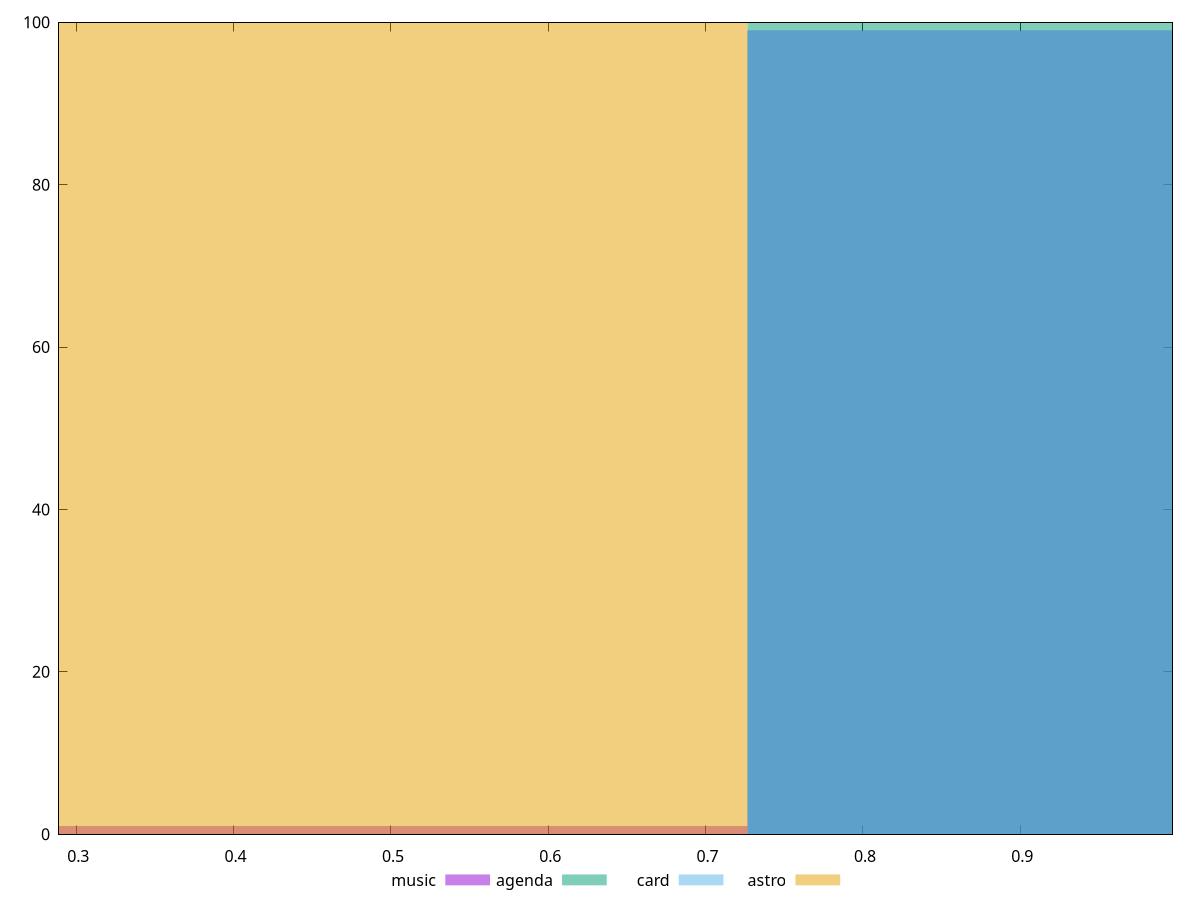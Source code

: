 reset

$music <<EOF
0.4844026229193924 1
0.9688052458387848 99
EOF

$agenda <<EOF
0.9688052458387848 100
EOF

$card <<EOF
0.9688052458387848 99
EOF

$astro <<EOF
0.4844026229193924 100
EOF

set key outside below
set boxwidth 0.4844026229193924
set xrange [0.2891005246134949:0.9966956724105303]
set yrange [0:100]
set trange [0:100]
set style fill transparent solid 0.5 noborder
set terminal svg size 640, 520 enhanced background rgb 'white'
set output "reports/report_00030_2021-02-24T20-42-31.540Z/meta/pScore/comparison/histogram/all_raw.svg"

plot $music title "music" with boxes, \
     $agenda title "agenda" with boxes, \
     $card title "card" with boxes, \
     $astro title "astro" with boxes

reset
